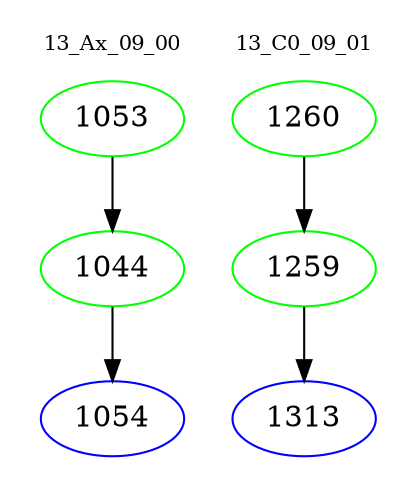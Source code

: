 digraph{
subgraph cluster_0 {
color = white
label = "13_Ax_09_00";
fontsize=10;
T0_1053 [label="1053", color="green"]
T0_1053 -> T0_1044 [color="black"]
T0_1044 [label="1044", color="green"]
T0_1044 -> T0_1054 [color="black"]
T0_1054 [label="1054", color="blue"]
}
subgraph cluster_1 {
color = white
label = "13_C0_09_01";
fontsize=10;
T1_1260 [label="1260", color="green"]
T1_1260 -> T1_1259 [color="black"]
T1_1259 [label="1259", color="green"]
T1_1259 -> T1_1313 [color="black"]
T1_1313 [label="1313", color="blue"]
}
}
